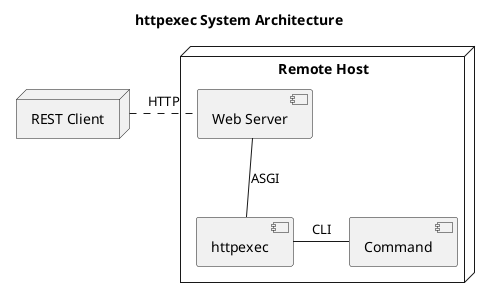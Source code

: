 @startuml

' The accompanying image was created using the "PlantUML Integration" IDEA plugin.
' <https://plugins.jetbrains.com/plugin/7017-plantuml-integration>

title httpexec System Architecture

node "REST Client" as client {
    ' Local/remote clients fed by the LDM service
}

node "Remote Host" {
	component "httpexec" as httpexec
    component "Web Server" as server
	component "Command" as command
}


client .right. server : HTTP
server -down- httpexec : ASGI
httpexec -right- command : CLI

@enduml
